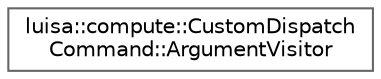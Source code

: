 digraph "类继承关系图"
{
 // LATEX_PDF_SIZE
  bgcolor="transparent";
  edge [fontname=Helvetica,fontsize=10,labelfontname=Helvetica,labelfontsize=10];
  node [fontname=Helvetica,fontsize=10,shape=box,height=0.2,width=0.4];
  rankdir="LR";
  Node0 [id="Node000000",label="luisa::compute::CustomDispatch\lCommand::ArgumentVisitor",height=0.2,width=0.4,color="grey40", fillcolor="white", style="filled",URL="$classluisa_1_1compute_1_1_custom_dispatch_command_1_1_argument_visitor.html",tooltip=" "];
}
